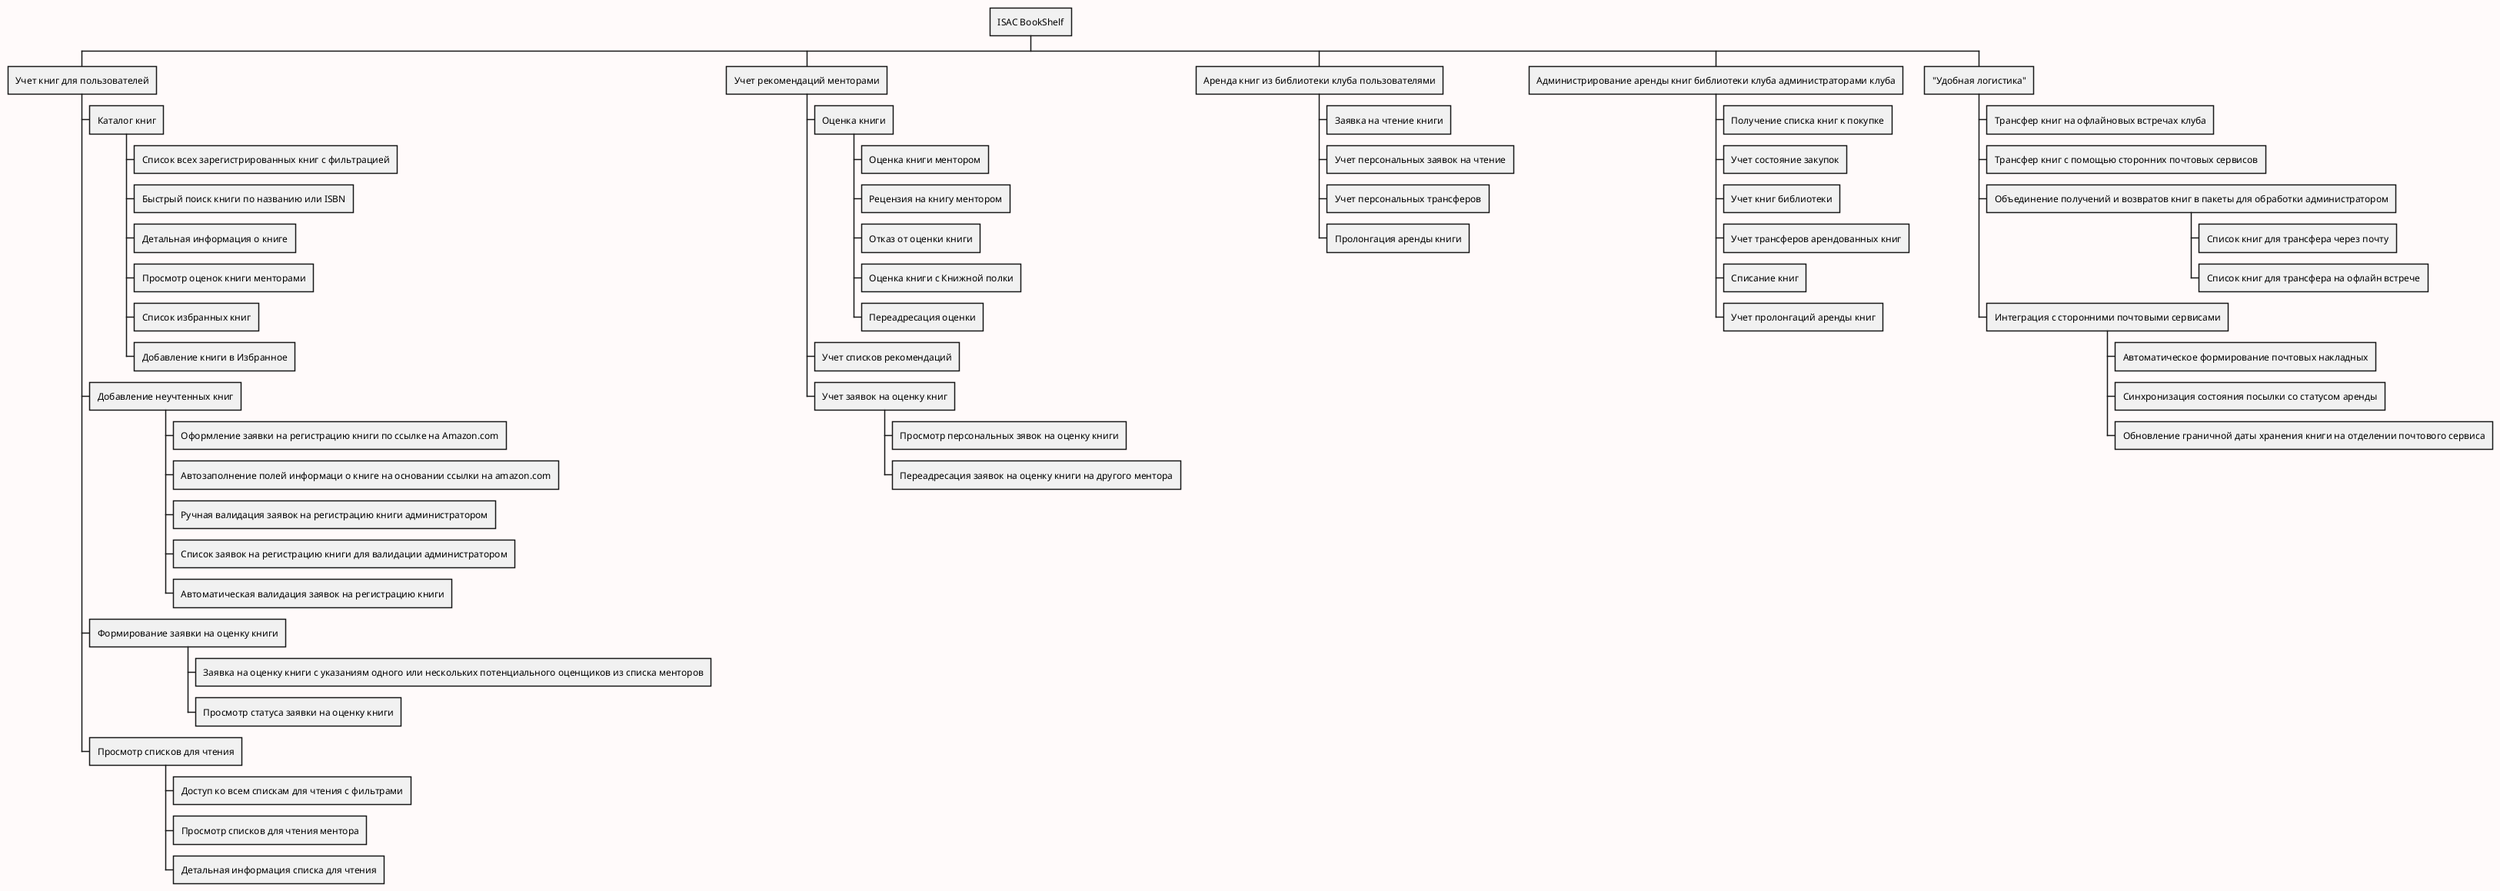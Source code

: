 ```plantuml
@startwbs
skinparam backgroundColor Snow

* ISAC BookShelf

** Учет книг для пользователей
*** Каталог книг
**** Список всех зарегистрированных книг с фильтрацией
**** Быстрый поиск книги по названию или ISBN
**** Детальная информация о книге
**** Просмотр оценок книги менторами
**** Список избранных книг
**** Добавление книги в Избранное
*** Добавление неучтенных книг
**** Оформление заявки на регистрацию книги по ссылке на Amazon.com
**** Автозаполнение полей информаци о книге на основании ссылки на amazon.com
**** Ручная валидация заявок на регистрацию книги администратором
**** Список заявок на регистрацию книги для валидации администратором
**** Автоматическая валидация заявок на регистрацию книги
*** Формирование заявки на оценку книги
**** Заявка на оценку книги с указаниям одного или нескольких потенциального оценщиков из списка менторов
**** Просмотр статуса заявки на оценку книги
*** Просмотр списков для чтения
**** Доступ ко всем спискам для чтения с фильтрами
**** Просмотр списков для чтения ментора
**** Детальная информация списка для чтения

** Учет рекомендаций менторами
*** Оценка книги
**** Оценка книги ментором
**** Рецензия на книгу ментором
**** Отказ от оценки книги
**** Оценка книги с Книжной полки
**** Переадресация оценки
*** Учет списков рекомендаций
*** Учет заявок на оценку книг
**** Просмотр персональных зявок на оценку книги
**** Переадресация заявок на оценку книги на другого ментора

** Аренда книг из библиотеки клуба пользователями
*** Заявка на чтение книги
*** Учет персональных заявок на чтение
*** Учет персональных трансферов
*** Пролонгация аренды книги

** Администрирование аренды книг библиотеки клуба администраторами клуба
*** Получение списка книг к покупке
*** Учет состояние закупок
*** Учет книг библиотеки
*** Учет трансферов арендованных книг
*** Списание книг
*** Учет пролонгаций аренды книг

** "Удобная логистика"
*** Трансфер книг на офлайновых встречах клуба
*** Трансфер книг с помощью сторонних почтовых сервисов
*** Объединение получений и возвратов книг в пакеты для обработки администратором
**** Список книг для трансфера через почту
**** Список книг для трансфера на офлайн встрече
*** Интеграция с сторонними почтовыми сервисами
**** Автоматическое формирование почтовых накладных
**** Синхронизация состояния посылки со статусом аренды
**** Обновление граничной даты хранения книги на отделении почтового сервиса


@endwbs
```